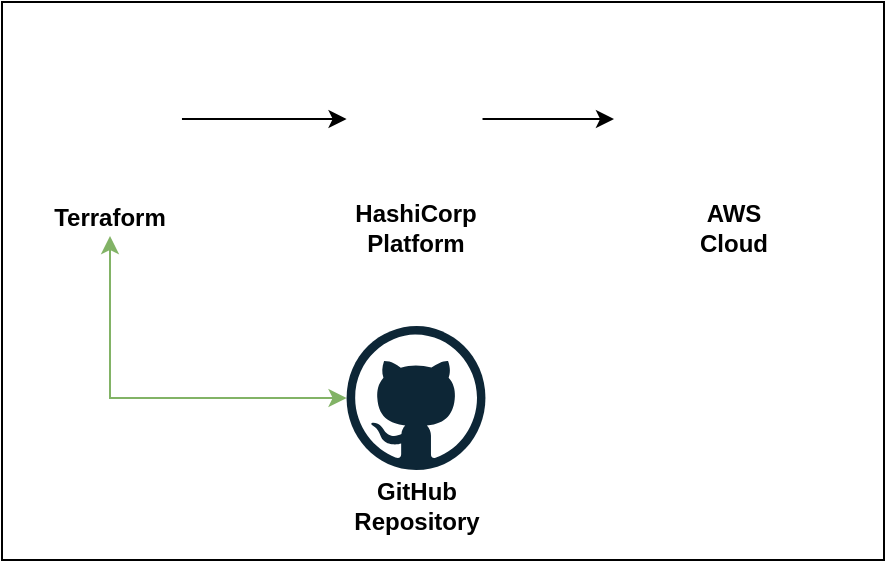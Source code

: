 <mxfile version="24.7.17">
  <diagram id="RGr1q8CzV36uV8QbhTsL" name="Page-1">
    <mxGraphModel dx="1434" dy="854" grid="1" gridSize="9" guides="1" tooltips="1" connect="1" arrows="1" fold="1" page="1" pageScale="1" pageWidth="1169" pageHeight="827" math="0" shadow="0">
      <root>
        <mxCell id="0" />
        <mxCell id="1" parent="0" />
        <mxCell id="nmhevoGILWwW2k36lIsC-15" value="" style="rounded=0;whiteSpace=wrap;html=1;fillColor=none;" parent="1" vertex="1">
          <mxGeometry x="18" y="18" width="441" height="279" as="geometry" />
        </mxCell>
        <mxCell id="nmhevoGILWwW2k36lIsC-10" style="edgeStyle=orthogonalEdgeStyle;rounded=0;orthogonalLoop=1;jettySize=auto;html=1;entryX=0.5;entryY=1;entryDx=0;entryDy=0;startArrow=classic;startFill=1;fillColor=#d5e8d4;strokeColor=#82b366;" parent="1" source="nmhevoGILWwW2k36lIsC-1" target="nmhevoGILWwW2k36lIsC-6" edge="1">
          <mxGeometry relative="1" as="geometry" />
        </mxCell>
        <mxCell id="nmhevoGILWwW2k36lIsC-1" value="" style="dashed=0;outlineConnect=0;html=1;align=center;labelPosition=center;verticalLabelPosition=bottom;verticalAlign=top;shape=mxgraph.weblogos.github;aspect=fixed;" parent="1" vertex="1">
          <mxGeometry x="190.29" y="180" width="69.43" height="72" as="geometry" />
        </mxCell>
        <mxCell id="nmhevoGILWwW2k36lIsC-12" style="edgeStyle=orthogonalEdgeStyle;rounded=0;orthogonalLoop=1;jettySize=auto;html=1;" parent="1" source="nmhevoGILWwW2k36lIsC-2" target="nmhevoGILWwW2k36lIsC-4" edge="1">
          <mxGeometry relative="1" as="geometry" />
        </mxCell>
        <mxCell id="nmhevoGILWwW2k36lIsC-2" value="" style="shape=image;verticalLabelPosition=bottom;labelBackgroundColor=default;verticalAlign=top;aspect=fixed;imageAspect=0;image=https://static-00.iconduck.com/assets.00/file-type-terraform-icon-455x512-csyun60o.png;" parent="1" vertex="1">
          <mxGeometry x="36" y="36" width="71.98" height="81" as="geometry" />
        </mxCell>
        <mxCell id="nmhevoGILWwW2k36lIsC-3" value="" style="shape=image;verticalLabelPosition=bottom;labelBackgroundColor=default;verticalAlign=top;aspect=fixed;imageAspect=0;image=https://upload.wikimedia.org/wikipedia/commons/thumb/9/93/Amazon_Web_Services_Logo.svg/640px-Amazon_Web_Services_Logo.svg.png;" parent="1" vertex="1">
          <mxGeometry x="324" y="40.5" width="120" height="72" as="geometry" />
        </mxCell>
        <mxCell id="nmhevoGILWwW2k36lIsC-13" style="edgeStyle=orthogonalEdgeStyle;rounded=0;orthogonalLoop=1;jettySize=auto;html=1;" parent="1" source="nmhevoGILWwW2k36lIsC-4" target="nmhevoGILWwW2k36lIsC-3" edge="1">
          <mxGeometry relative="1" as="geometry" />
        </mxCell>
        <mxCell id="nmhevoGILWwW2k36lIsC-4" value="" style="shape=image;verticalLabelPosition=bottom;labelBackgroundColor=default;verticalAlign=top;aspect=fixed;imageAspect=0;image=https://seekvectors.com/files/download/HashiCorp-logo.png;" parent="1" vertex="1">
          <mxGeometry x="190.29" y="40.5" width="67.97" height="72" as="geometry" />
        </mxCell>
        <mxCell id="nmhevoGILWwW2k36lIsC-6" value="&lt;b&gt;Terraform&lt;/b&gt;" style="text;html=1;align=center;verticalAlign=middle;whiteSpace=wrap;rounded=0;" parent="1" vertex="1">
          <mxGeometry x="36" y="117" width="72" height="18" as="geometry" />
        </mxCell>
        <mxCell id="nmhevoGILWwW2k36lIsC-7" value="&lt;b&gt;HashiCorp Platform&lt;/b&gt;" style="text;html=1;align=center;verticalAlign=middle;whiteSpace=wrap;rounded=0;" parent="1" vertex="1">
          <mxGeometry x="189" y="117" width="72" height="27" as="geometry" />
        </mxCell>
        <mxCell id="nmhevoGILWwW2k36lIsC-8" value="&lt;b&gt;AWS&lt;br&gt;Cloud&lt;/b&gt;" style="text;html=1;align=center;verticalAlign=middle;whiteSpace=wrap;rounded=0;" parent="1" vertex="1">
          <mxGeometry x="348" y="117" width="72" height="27" as="geometry" />
        </mxCell>
        <mxCell id="nmhevoGILWwW2k36lIsC-9" value="&lt;b&gt;GitHub Repository&lt;/b&gt;" style="text;html=1;align=center;verticalAlign=middle;whiteSpace=wrap;rounded=0;" parent="1" vertex="1">
          <mxGeometry x="184.5" y="252" width="81" height="36" as="geometry" />
        </mxCell>
      </root>
    </mxGraphModel>
  </diagram>
</mxfile>
